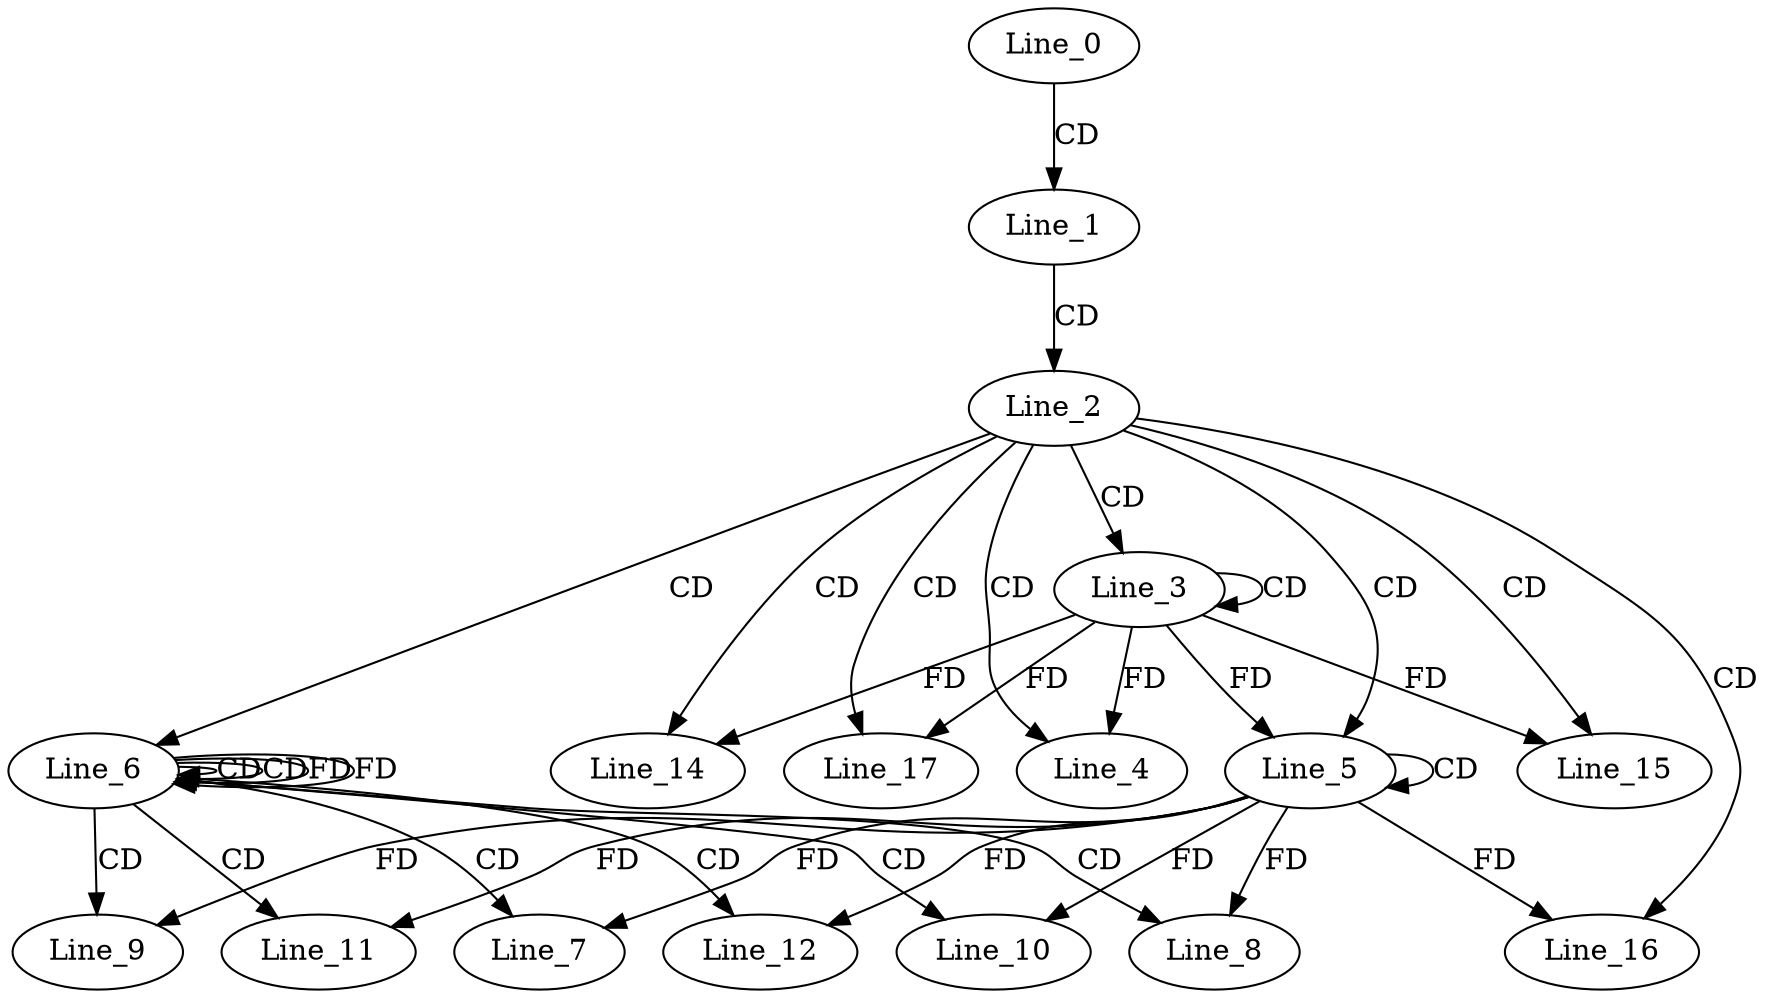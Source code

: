 digraph G {
  Line_0;
  Line_1;
  Line_2;
  Line_3;
  Line_3;
  Line_4;
  Line_5;
  Line_5;
  Line_6;
  Line_6;
  Line_6;
  Line_7;
  Line_8;
  Line_9;
  Line_10;
  Line_11;
  Line_12;
  Line_14;
  Line_15;
  Line_16;
  Line_17;
  Line_0 -> Line_1 [ label="CD" ];
  Line_1 -> Line_2 [ label="CD" ];
  Line_2 -> Line_3 [ label="CD" ];
  Line_3 -> Line_3 [ label="CD" ];
  Line_2 -> Line_4 [ label="CD" ];
  Line_3 -> Line_4 [ label="FD" ];
  Line_2 -> Line_5 [ label="CD" ];
  Line_5 -> Line_5 [ label="CD" ];
  Line_3 -> Line_5 [ label="FD" ];
  Line_2 -> Line_6 [ label="CD" ];
  Line_6 -> Line_6 [ label="CD" ];
  Line_6 -> Line_6 [ label="CD" ];
  Line_6 -> Line_6 [ label="FD" ];
  Line_6 -> Line_7 [ label="CD" ];
  Line_5 -> Line_7 [ label="FD" ];
  Line_6 -> Line_8 [ label="CD" ];
  Line_5 -> Line_8 [ label="FD" ];
  Line_6 -> Line_9 [ label="CD" ];
  Line_5 -> Line_9 [ label="FD" ];
  Line_6 -> Line_10 [ label="CD" ];
  Line_5 -> Line_10 [ label="FD" ];
  Line_6 -> Line_11 [ label="CD" ];
  Line_5 -> Line_11 [ label="FD" ];
  Line_6 -> Line_12 [ label="CD" ];
  Line_5 -> Line_12 [ label="FD" ];
  Line_2 -> Line_14 [ label="CD" ];
  Line_3 -> Line_14 [ label="FD" ];
  Line_2 -> Line_15 [ label="CD" ];
  Line_3 -> Line_15 [ label="FD" ];
  Line_2 -> Line_16 [ label="CD" ];
  Line_5 -> Line_16 [ label="FD" ];
  Line_2 -> Line_17 [ label="CD" ];
  Line_3 -> Line_17 [ label="FD" ];
  Line_6 -> Line_6 [ label="FD" ];
}
